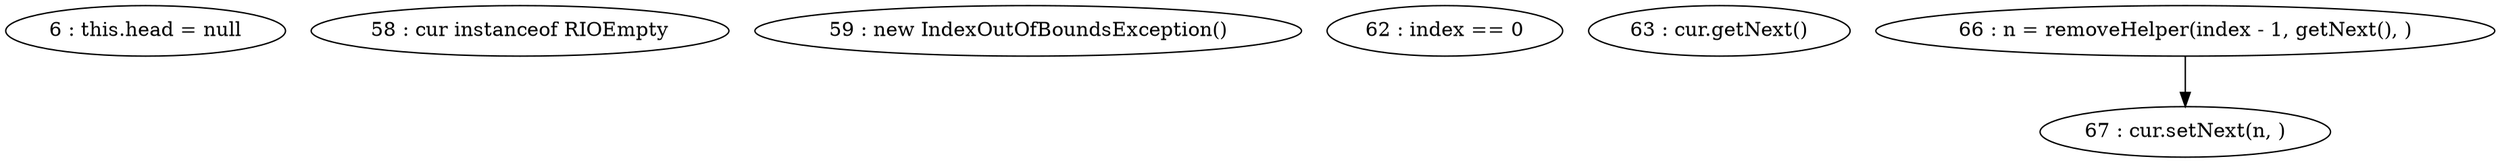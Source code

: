 digraph G {
"6 : this.head = null"
"58 : cur instanceof RIOEmpty"
"59 : new IndexOutOfBoundsException()"
"62 : index == 0"
"63 : cur.getNext()"
"66 : n = removeHelper(index - 1, getNext(), )"
"66 : n = removeHelper(index - 1, getNext(), )" -> "67 : cur.setNext(n, )"
"67 : cur.setNext(n, )"
}